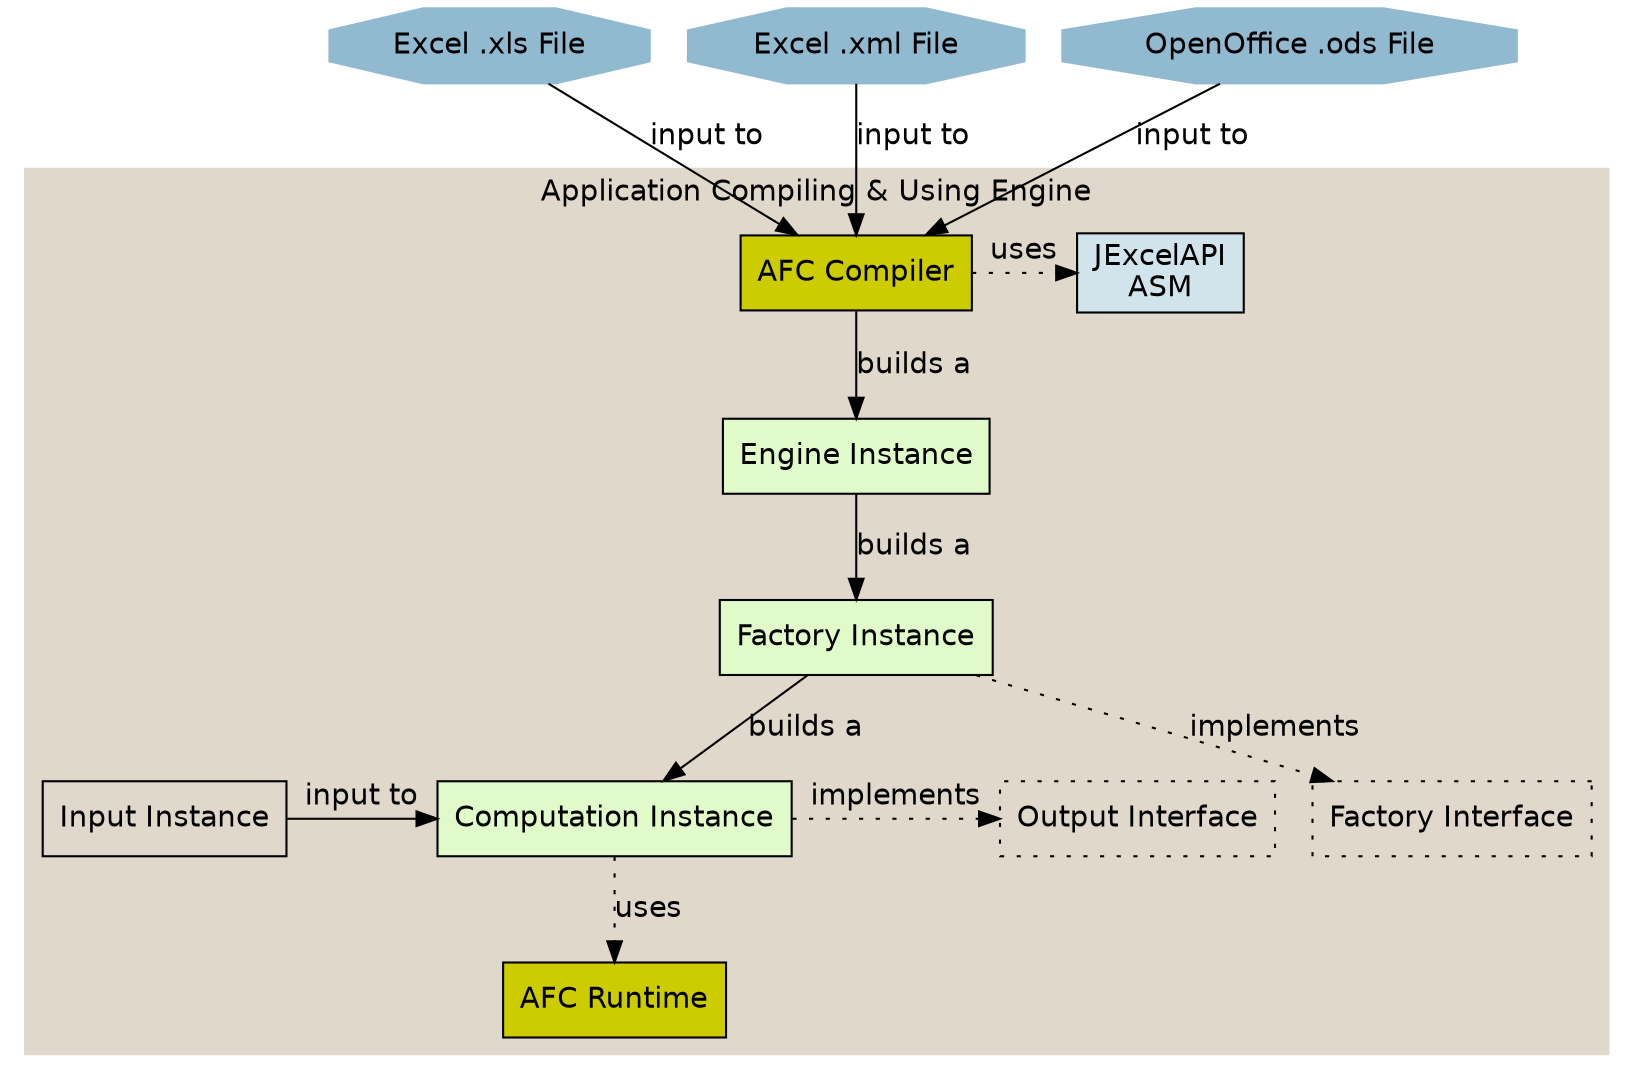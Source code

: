 digraph "AFC Component Overview" {
	fontname = "Helvetica";

	node [ shape = box, fontname = "Helvetica" ];
	edge [ fontname = "Helvetica" ];
	
	subgraph input {
		
		{ node [style = filled, color = "#91BAD0" ];
		xls [ label = "Excel .xls File", shape=octagon ];
		xml [ label = "Excel .xml File", shape=octagon ];
		ods [ label = "OpenOffice .ods File", shape=octagon ];
		}
	}
	
	subgraph cluster_runtime {
		label = "Application Compiling & Using Engine";
		style = filled;
		color = "#DFD8CB";

		{ node [ style = filled, fillcolor = "#CCCC00" ];
		comp [ label = "AFC Compiler" ];
		run [ label = "AFC Runtime" ];
		}
		
		{ node [ style = filled, fillcolor = "#E1FAC9" ];
		bceng [ label = "Engine Instance" ];
		bcfact [ label = "Factory Instance" ];
		calc [ label = "Computation Instance" ];
		}

		inp [ label = "Input Instance" ];
		outp [ label = "Output Interface", style = dotted ];
		fact [ label = "Factory Interface", style = dotted ];
		
		{ node [ style = filled, fillcolor = "#D1E3EB" ];
		ext [ label = "JExcelAPI\nASM" ];
		}
		
		{ rank = same; comp; ext; }
		{ rank = same; calc; inp; outp; }
	}

	{ edge [ label = "input to" ];
	xls -> comp;
	xml -> comp;
	ods -> comp;
	inp -> calc;
	}
	
	{ edge [ label = "builds a" ];
	comp -> bceng -> bcfact -> calc;
	}

	{ edge [ label = "implements", style=dotted ];
	calc -> outp;
	bcfact -> fact;
	}

	{ edge [ style = dotted, label = "uses" ];
	comp -> ext;
	calc -> run;
	}

}
